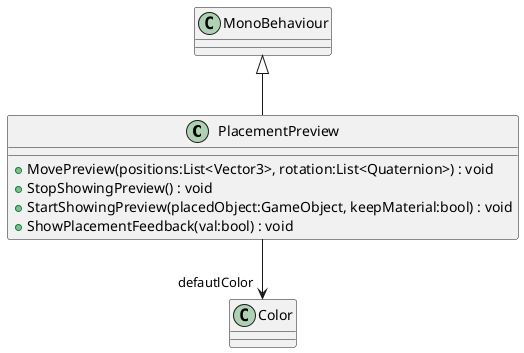 @startuml
class PlacementPreview {
    + MovePreview(positions:List<Vector3>, rotation:List<Quaternion>) : void
    + StopShowingPreview() : void
    + StartShowingPreview(placedObject:GameObject, keepMaterial:bool) : void
    + ShowPlacementFeedback(val:bool) : void
}
MonoBehaviour <|-- PlacementPreview
PlacementPreview --> "defautlColor" Color
@enduml
